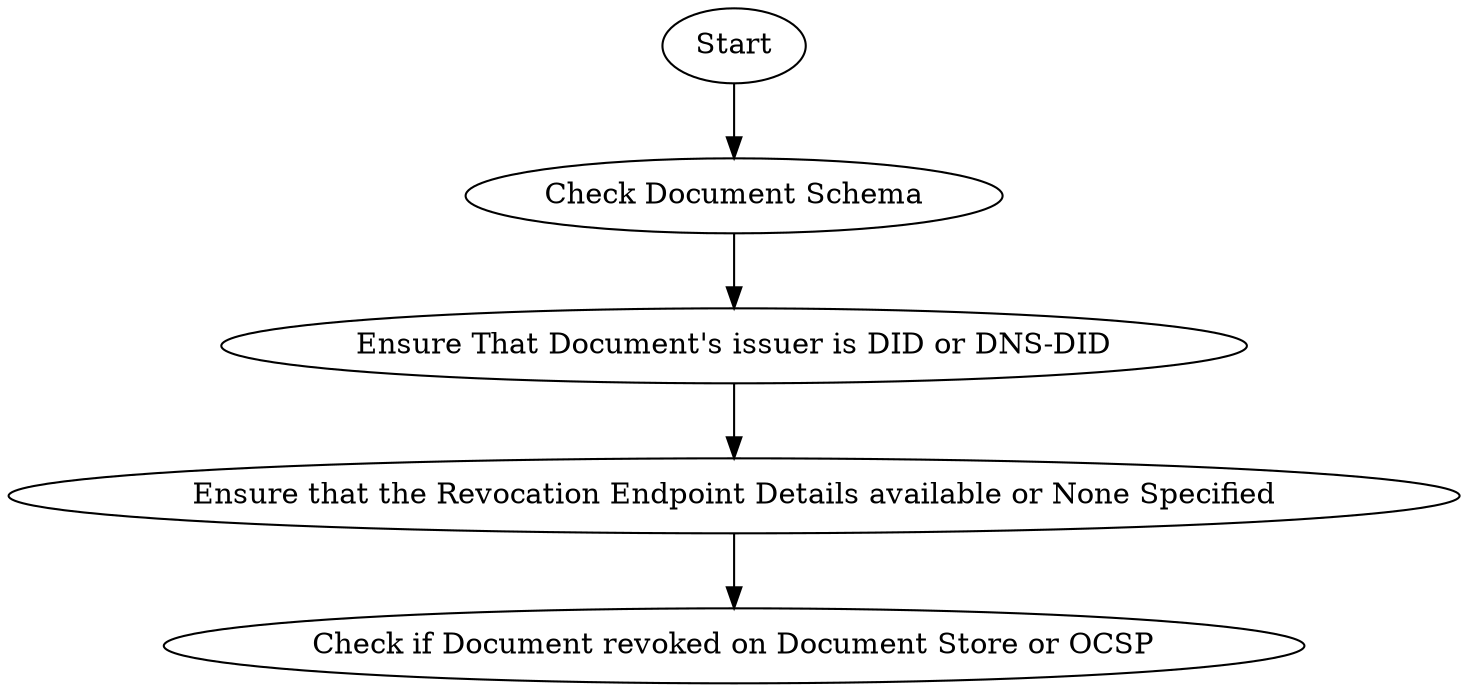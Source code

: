 

digraph g {

    subgraph DidSigned_Check {

        //"DidSignedDocumentStatus"
        // Test Condition
        // V2 // return document.proof.some((proof) => proof.type === "OpenAttestationSignature2018");
        // V3 // return document.proof.type === "OpenAttestationMerkleProofSignature2018";

        label = "DidSignedDocumentStatus"
        DidSignedStart [label="Start"]
        DidSignedSchema [label="Check Document Schema"]
        DidSignedIssuer [label="Ensure That Document's issuer is DID or DNS-DID"]
        DidSignedEndpoint [label="Ensure that the Revocation Endpoint Details available or None Specified"]
        DidSignedRevoked [label="Check if Document revoked on Document Store or OCSP"]
        
        DidSignedStart -> DidSignedSchema
        DidSignedSchema -> DidSignedIssuer
        DidSignedIssuer -> DidSignedEndpoint
        DidSignedEndpoint -> DidSignedRevoked
    }

}
